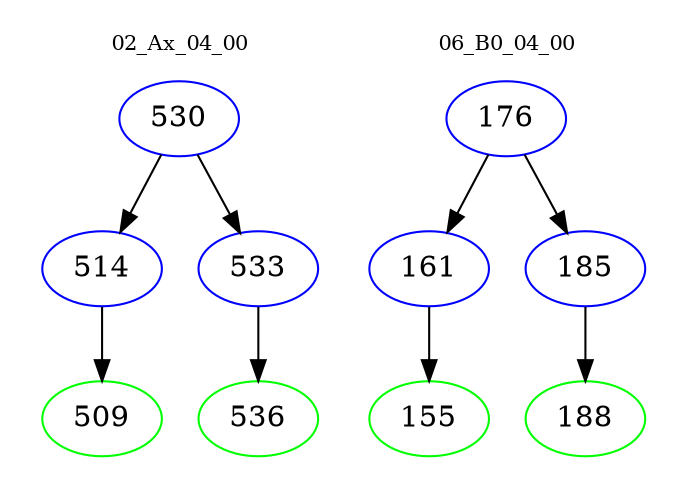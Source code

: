 digraph{
subgraph cluster_0 {
color = white
label = "02_Ax_04_00";
fontsize=10;
T0_530 [label="530", color="blue"]
T0_530 -> T0_514 [color="black"]
T0_514 [label="514", color="blue"]
T0_514 -> T0_509 [color="black"]
T0_509 [label="509", color="green"]
T0_530 -> T0_533 [color="black"]
T0_533 [label="533", color="blue"]
T0_533 -> T0_536 [color="black"]
T0_536 [label="536", color="green"]
}
subgraph cluster_1 {
color = white
label = "06_B0_04_00";
fontsize=10;
T1_176 [label="176", color="blue"]
T1_176 -> T1_161 [color="black"]
T1_161 [label="161", color="blue"]
T1_161 -> T1_155 [color="black"]
T1_155 [label="155", color="green"]
T1_176 -> T1_185 [color="black"]
T1_185 [label="185", color="blue"]
T1_185 -> T1_188 [color="black"]
T1_188 [label="188", color="green"]
}
}
